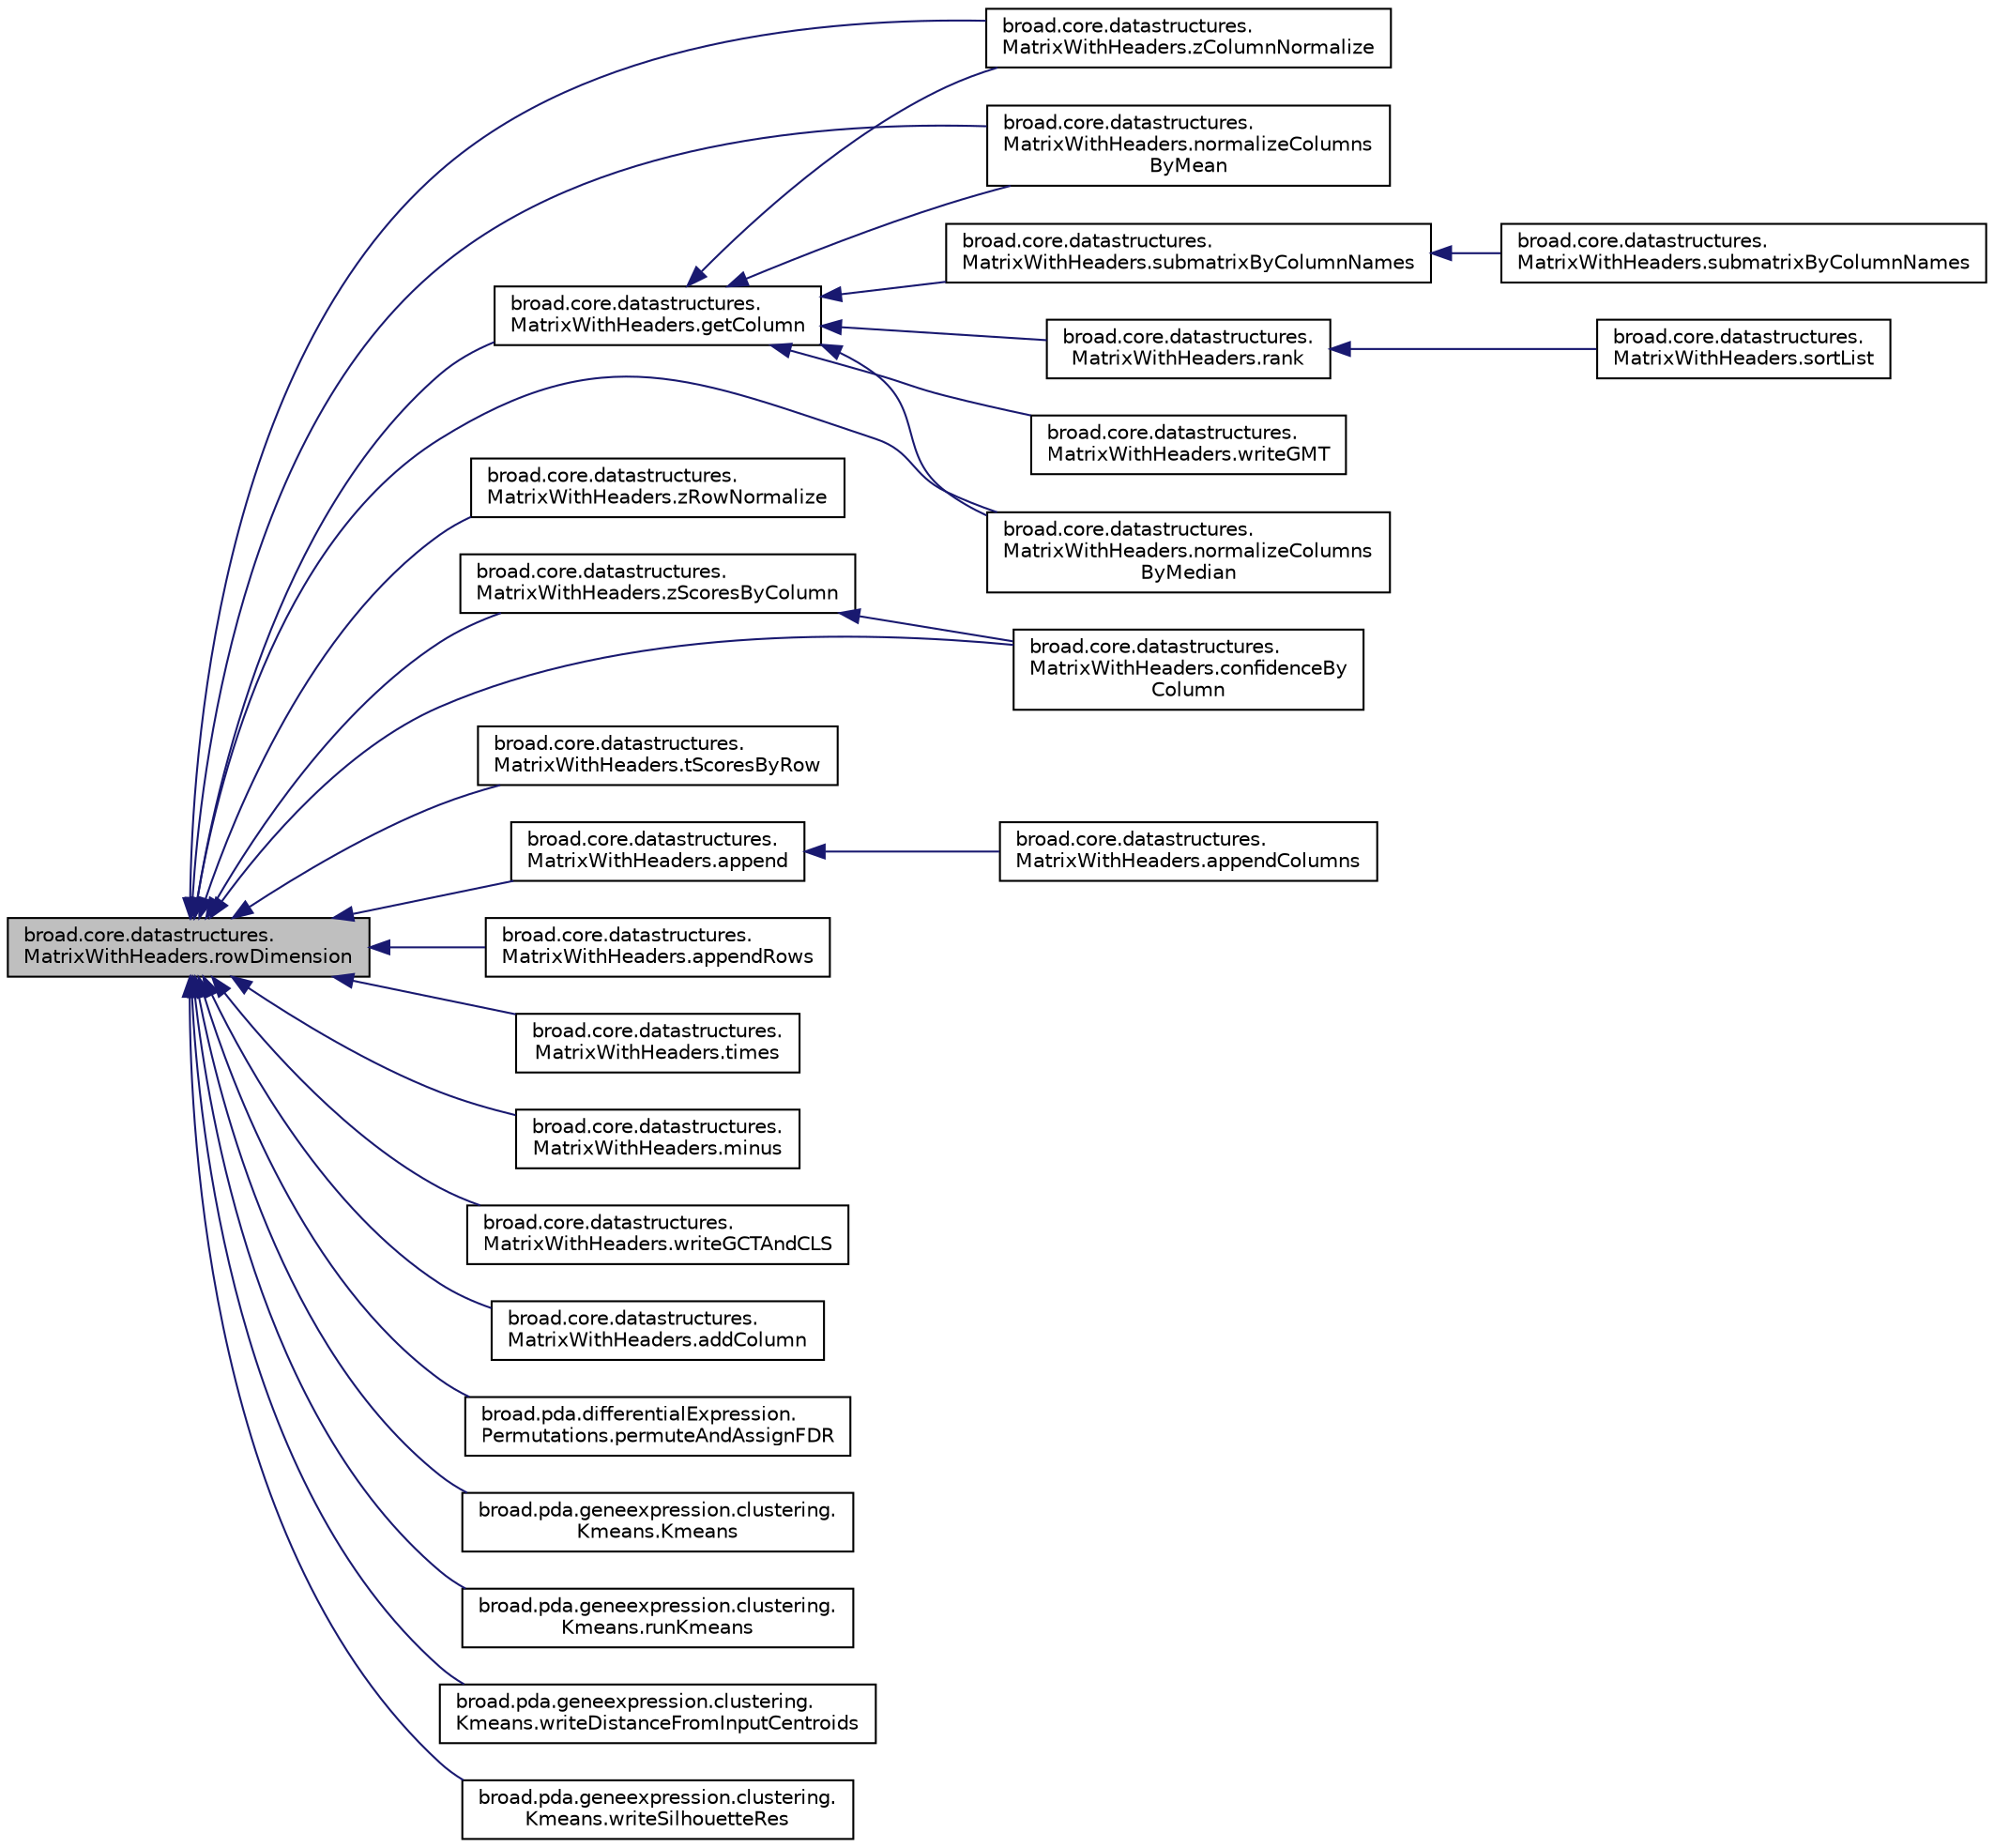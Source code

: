 digraph "broad.core.datastructures.MatrixWithHeaders.rowDimension"
{
  edge [fontname="Helvetica",fontsize="10",labelfontname="Helvetica",labelfontsize="10"];
  node [fontname="Helvetica",fontsize="10",shape=record];
  rankdir="LR";
  Node1 [label="broad.core.datastructures.\lMatrixWithHeaders.rowDimension",height=0.2,width=0.4,color="black", fillcolor="grey75", style="filled" fontcolor="black"];
  Node1 -> Node2 [dir="back",color="midnightblue",fontsize="10",style="solid"];
  Node2 [label="broad.core.datastructures.\lMatrixWithHeaders.getColumn",height=0.2,width=0.4,color="black", fillcolor="white", style="filled",URL="$classbroad_1_1core_1_1datastructures_1_1_matrix_with_headers.html#ad71f3a9dbda2f1969161bf6cb8a176c1"];
  Node2 -> Node3 [dir="back",color="midnightblue",fontsize="10",style="solid"];
  Node3 [label="broad.core.datastructures.\lMatrixWithHeaders.zColumnNormalize",height=0.2,width=0.4,color="black", fillcolor="white", style="filled",URL="$classbroad_1_1core_1_1datastructures_1_1_matrix_with_headers.html#a9618c4ef4959d61e32d30272ee352e21"];
  Node2 -> Node4 [dir="back",color="midnightblue",fontsize="10",style="solid"];
  Node4 [label="broad.core.datastructures.\lMatrixWithHeaders.normalizeColumns\lByMean",height=0.2,width=0.4,color="black", fillcolor="white", style="filled",URL="$classbroad_1_1core_1_1datastructures_1_1_matrix_with_headers.html#a7639e611d3f8af5d3049dac34083b0b2"];
  Node2 -> Node5 [dir="back",color="midnightblue",fontsize="10",style="solid"];
  Node5 [label="broad.core.datastructures.\lMatrixWithHeaders.normalizeColumns\lByMedian",height=0.2,width=0.4,color="black", fillcolor="white", style="filled",URL="$classbroad_1_1core_1_1datastructures_1_1_matrix_with_headers.html#a2a230a306e6b58b0bbb84aefac1e10b4"];
  Node2 -> Node6 [dir="back",color="midnightblue",fontsize="10",style="solid"];
  Node6 [label="broad.core.datastructures.\lMatrixWithHeaders.submatrixByColumnNames",height=0.2,width=0.4,color="black", fillcolor="white", style="filled",URL="$classbroad_1_1core_1_1datastructures_1_1_matrix_with_headers.html#a4c1f213a9770630270705826680797ca"];
  Node6 -> Node7 [dir="back",color="midnightblue",fontsize="10",style="solid"];
  Node7 [label="broad.core.datastructures.\lMatrixWithHeaders.submatrixByColumnNames",height=0.2,width=0.4,color="black", fillcolor="white", style="filled",URL="$classbroad_1_1core_1_1datastructures_1_1_matrix_with_headers.html#a51039cb4346193fba13dd235b10f03bf"];
  Node2 -> Node8 [dir="back",color="midnightblue",fontsize="10",style="solid"];
  Node8 [label="broad.core.datastructures.\lMatrixWithHeaders.rank",height=0.2,width=0.4,color="black", fillcolor="white", style="filled",URL="$classbroad_1_1core_1_1datastructures_1_1_matrix_with_headers.html#a3b9c2c75801146d39097c198c3ae4934"];
  Node8 -> Node9 [dir="back",color="midnightblue",fontsize="10",style="solid"];
  Node9 [label="broad.core.datastructures.\lMatrixWithHeaders.sortList",height=0.2,width=0.4,color="black", fillcolor="white", style="filled",URL="$classbroad_1_1core_1_1datastructures_1_1_matrix_with_headers.html#afdb4fa388dc0081fdf34784428ec248f"];
  Node2 -> Node10 [dir="back",color="midnightblue",fontsize="10",style="solid"];
  Node10 [label="broad.core.datastructures.\lMatrixWithHeaders.writeGMT",height=0.2,width=0.4,color="black", fillcolor="white", style="filled",URL="$classbroad_1_1core_1_1datastructures_1_1_matrix_with_headers.html#aa6de980454e52f057e9436547b976acf"];
  Node1 -> Node3 [dir="back",color="midnightblue",fontsize="10",style="solid"];
  Node1 -> Node11 [dir="back",color="midnightblue",fontsize="10",style="solid"];
  Node11 [label="broad.core.datastructures.\lMatrixWithHeaders.zRowNormalize",height=0.2,width=0.4,color="black", fillcolor="white", style="filled",URL="$classbroad_1_1core_1_1datastructures_1_1_matrix_with_headers.html#a12462c7738f417639a99693f53f2d6cc"];
  Node1 -> Node4 [dir="back",color="midnightblue",fontsize="10",style="solid"];
  Node1 -> Node5 [dir="back",color="midnightblue",fontsize="10",style="solid"];
  Node1 -> Node12 [dir="back",color="midnightblue",fontsize="10",style="solid"];
  Node12 [label="broad.core.datastructures.\lMatrixWithHeaders.zScoresByColumn",height=0.2,width=0.4,color="black", fillcolor="white", style="filled",URL="$classbroad_1_1core_1_1datastructures_1_1_matrix_with_headers.html#a4dc96120f6b0c80480a24e1a3c66e126"];
  Node12 -> Node13 [dir="back",color="midnightblue",fontsize="10",style="solid"];
  Node13 [label="broad.core.datastructures.\lMatrixWithHeaders.confidenceBy\lColumn",height=0.2,width=0.4,color="black", fillcolor="white", style="filled",URL="$classbroad_1_1core_1_1datastructures_1_1_matrix_with_headers.html#af1bdcc66fa4e72efe89060370302373c"];
  Node1 -> Node14 [dir="back",color="midnightblue",fontsize="10",style="solid"];
  Node14 [label="broad.core.datastructures.\lMatrixWithHeaders.tScoresByRow",height=0.2,width=0.4,color="black", fillcolor="white", style="filled",URL="$classbroad_1_1core_1_1datastructures_1_1_matrix_with_headers.html#aeda6be93dd868197f7c51ba9faaaa2f6"];
  Node1 -> Node13 [dir="back",color="midnightblue",fontsize="10",style="solid"];
  Node1 -> Node15 [dir="back",color="midnightblue",fontsize="10",style="solid"];
  Node15 [label="broad.core.datastructures.\lMatrixWithHeaders.append",height=0.2,width=0.4,color="black", fillcolor="white", style="filled",URL="$classbroad_1_1core_1_1datastructures_1_1_matrix_with_headers.html#a03f873f48d978f450947d3c41db781c3"];
  Node15 -> Node16 [dir="back",color="midnightblue",fontsize="10",style="solid"];
  Node16 [label="broad.core.datastructures.\lMatrixWithHeaders.appendColumns",height=0.2,width=0.4,color="black", fillcolor="white", style="filled",URL="$classbroad_1_1core_1_1datastructures_1_1_matrix_with_headers.html#a773b4bf0066c2f633636c449d1a3aafb"];
  Node1 -> Node17 [dir="back",color="midnightblue",fontsize="10",style="solid"];
  Node17 [label="broad.core.datastructures.\lMatrixWithHeaders.appendRows",height=0.2,width=0.4,color="black", fillcolor="white", style="filled",URL="$classbroad_1_1core_1_1datastructures_1_1_matrix_with_headers.html#adb2ca319fff6850a3dae6d071de1c500"];
  Node1 -> Node18 [dir="back",color="midnightblue",fontsize="10",style="solid"];
  Node18 [label="broad.core.datastructures.\lMatrixWithHeaders.times",height=0.2,width=0.4,color="black", fillcolor="white", style="filled",URL="$classbroad_1_1core_1_1datastructures_1_1_matrix_with_headers.html#a59a134b24bbbd08c932cfa2276d77757"];
  Node1 -> Node19 [dir="back",color="midnightblue",fontsize="10",style="solid"];
  Node19 [label="broad.core.datastructures.\lMatrixWithHeaders.minus",height=0.2,width=0.4,color="black", fillcolor="white", style="filled",URL="$classbroad_1_1core_1_1datastructures_1_1_matrix_with_headers.html#aeffec2cccaeb4cf7b2989c123a756b5a"];
  Node1 -> Node20 [dir="back",color="midnightblue",fontsize="10",style="solid"];
  Node20 [label="broad.core.datastructures.\lMatrixWithHeaders.writeGCTAndCLS",height=0.2,width=0.4,color="black", fillcolor="white", style="filled",URL="$classbroad_1_1core_1_1datastructures_1_1_matrix_with_headers.html#aa28bfab0f295ca1d0fb8ccce3ecb57af"];
  Node1 -> Node21 [dir="back",color="midnightblue",fontsize="10",style="solid"];
  Node21 [label="broad.core.datastructures.\lMatrixWithHeaders.addColumn",height=0.2,width=0.4,color="black", fillcolor="white", style="filled",URL="$classbroad_1_1core_1_1datastructures_1_1_matrix_with_headers.html#a51e1b9b07f561a61eb63b27123fb77ff"];
  Node1 -> Node22 [dir="back",color="midnightblue",fontsize="10",style="solid"];
  Node22 [label="broad.pda.differentialExpression.\lPermutations.permuteAndAssignFDR",height=0.2,width=0.4,color="black", fillcolor="white", style="filled",URL="$classbroad_1_1pda_1_1differential_expression_1_1_permutations.html#ad9e1986c26b196672579075bd1e3b53f"];
  Node1 -> Node23 [dir="back",color="midnightblue",fontsize="10",style="solid"];
  Node23 [label="broad.pda.geneexpression.clustering.\lKmeans.Kmeans",height=0.2,width=0.4,color="black", fillcolor="white", style="filled",URL="$classbroad_1_1pda_1_1geneexpression_1_1clustering_1_1_kmeans.html#a8f59bfa27715e0e3d7c16203b931077f"];
  Node1 -> Node24 [dir="back",color="midnightblue",fontsize="10",style="solid"];
  Node24 [label="broad.pda.geneexpression.clustering.\lKmeans.runKmeans",height=0.2,width=0.4,color="black", fillcolor="white", style="filled",URL="$classbroad_1_1pda_1_1geneexpression_1_1clustering_1_1_kmeans.html#a7b0b071d034a9aa7b818030254e0dc24"];
  Node1 -> Node25 [dir="back",color="midnightblue",fontsize="10",style="solid"];
  Node25 [label="broad.pda.geneexpression.clustering.\lKmeans.writeDistanceFromInputCentroids",height=0.2,width=0.4,color="black", fillcolor="white", style="filled",URL="$classbroad_1_1pda_1_1geneexpression_1_1clustering_1_1_kmeans.html#aa47a2f34a55edc36741cec7757dd0674"];
  Node1 -> Node26 [dir="back",color="midnightblue",fontsize="10",style="solid"];
  Node26 [label="broad.pda.geneexpression.clustering.\lKmeans.writeSilhouetteRes",height=0.2,width=0.4,color="black", fillcolor="white", style="filled",URL="$classbroad_1_1pda_1_1geneexpression_1_1clustering_1_1_kmeans.html#a4e6ab714c6c3e99e8a44d85a5a28ac61"];
}
